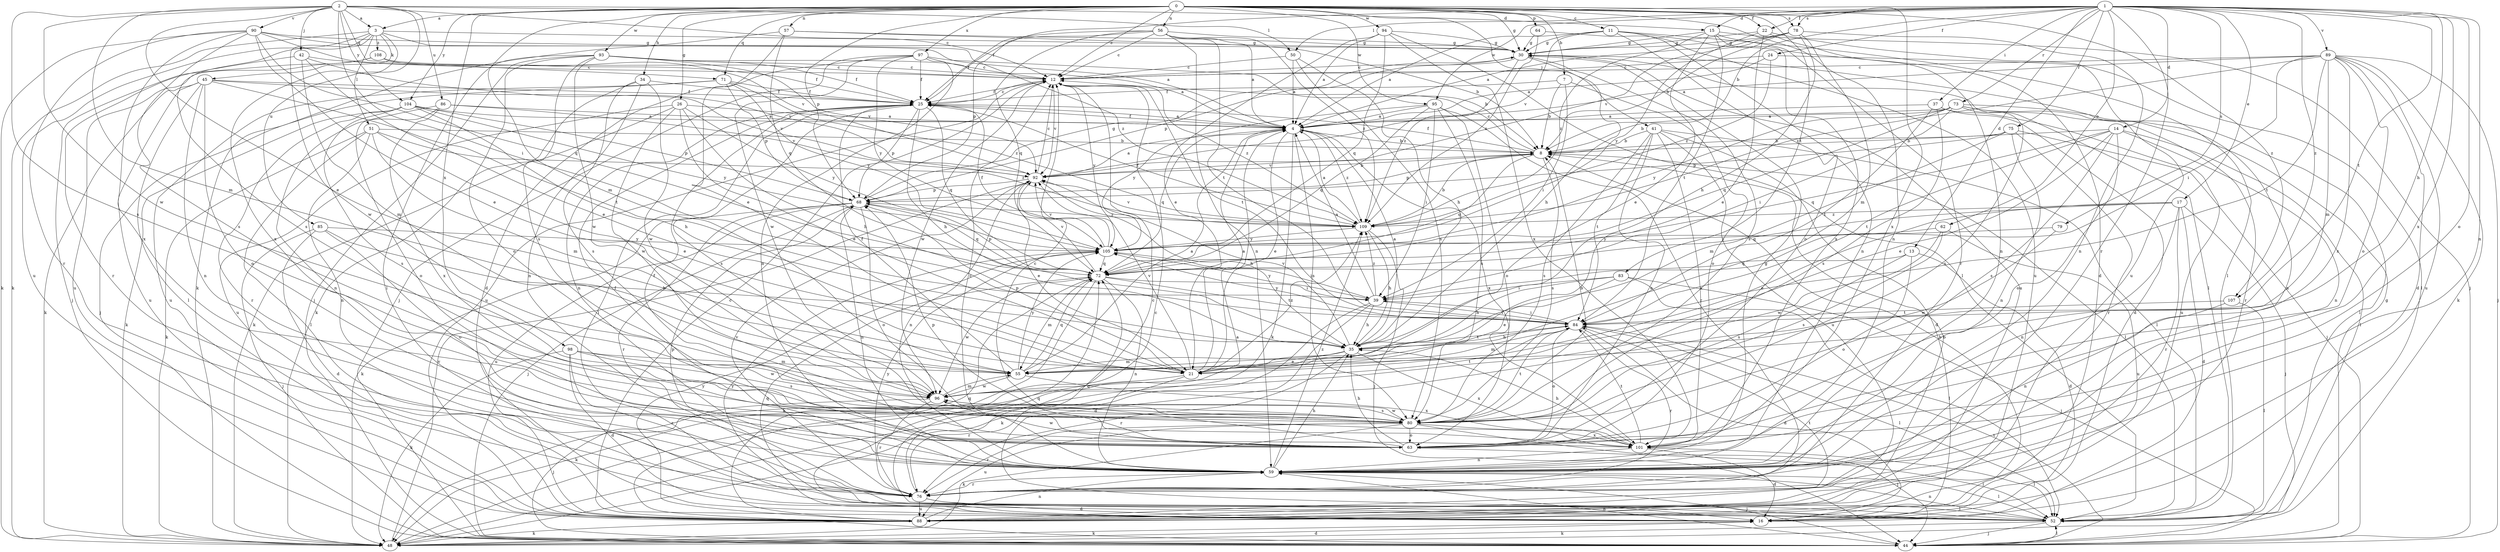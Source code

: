 strict digraph  {
0;
1;
2;
3;
4;
7;
8;
11;
12;
13;
14;
15;
16;
17;
21;
22;
24;
25;
26;
30;
34;
35;
37;
39;
41;
42;
44;
45;
48;
50;
51;
52;
55;
56;
57;
59;
62;
63;
64;
68;
71;
72;
73;
75;
76;
78;
79;
80;
83;
84;
85;
86;
88;
89;
90;
92;
93;
94;
95;
96;
97;
98;
101;
104;
105;
107;
108;
109;
0 -> 3  [label=a];
0 -> 7  [label=b];
0 -> 11  [label=c];
0 -> 12  [label=c];
0 -> 22  [label=f];
0 -> 26  [label=g];
0 -> 30  [label=g];
0 -> 34  [label=h];
0 -> 41  [label=j];
0 -> 55  [label=m];
0 -> 56  [label=n];
0 -> 57  [label=n];
0 -> 59  [label=n];
0 -> 64  [label=p];
0 -> 68  [label=p];
0 -> 71  [label=q];
0 -> 78  [label=s];
0 -> 83  [label=t];
0 -> 93  [label=w];
0 -> 94  [label=w];
0 -> 95  [label=w];
0 -> 97  [label=x];
0 -> 98  [label=x];
0 -> 101  [label=x];
0 -> 104  [label=y];
0 -> 107  [label=z];
1 -> 8  [label=b];
1 -> 13  [label=d];
1 -> 14  [label=d];
1 -> 15  [label=d];
1 -> 17  [label=e];
1 -> 22  [label=f];
1 -> 24  [label=f];
1 -> 25  [label=f];
1 -> 35  [label=h];
1 -> 37  [label=i];
1 -> 50  [label=l];
1 -> 59  [label=n];
1 -> 62  [label=o];
1 -> 63  [label=o];
1 -> 73  [label=r];
1 -> 75  [label=r];
1 -> 76  [label=r];
1 -> 78  [label=s];
1 -> 79  [label=s];
1 -> 84  [label=t];
1 -> 89  [label=v];
1 -> 95  [label=w];
1 -> 101  [label=x];
1 -> 107  [label=z];
2 -> 3  [label=a];
2 -> 12  [label=c];
2 -> 15  [label=d];
2 -> 21  [label=e];
2 -> 39  [label=i];
2 -> 42  [label=j];
2 -> 50  [label=l];
2 -> 55  [label=m];
2 -> 71  [label=q];
2 -> 80  [label=s];
2 -> 85  [label=u];
2 -> 86  [label=u];
2 -> 90  [label=v];
2 -> 96  [label=w];
2 -> 104  [label=y];
3 -> 30  [label=g];
3 -> 45  [label=k];
3 -> 48  [label=k];
3 -> 51  [label=l];
3 -> 80  [label=s];
3 -> 88  [label=u];
3 -> 96  [label=w];
3 -> 101  [label=x];
3 -> 108  [label=z];
3 -> 109  [label=z];
4 -> 8  [label=b];
4 -> 21  [label=e];
4 -> 25  [label=f];
4 -> 48  [label=k];
4 -> 72  [label=q];
4 -> 80  [label=s];
4 -> 101  [label=x];
4 -> 109  [label=z];
7 -> 8  [label=b];
7 -> 25  [label=f];
7 -> 39  [label=i];
7 -> 63  [label=o];
8 -> 12  [label=c];
8 -> 25  [label=f];
8 -> 52  [label=l];
8 -> 68  [label=p];
8 -> 72  [label=q];
8 -> 80  [label=s];
8 -> 92  [label=v];
11 -> 4  [label=a];
11 -> 16  [label=d];
11 -> 30  [label=g];
11 -> 52  [label=l];
11 -> 59  [label=n];
11 -> 63  [label=o];
11 -> 92  [label=v];
12 -> 25  [label=f];
12 -> 84  [label=t];
12 -> 88  [label=u];
12 -> 92  [label=v];
12 -> 96  [label=w];
12 -> 105  [label=y];
12 -> 109  [label=z];
13 -> 16  [label=d];
13 -> 63  [label=o];
13 -> 72  [label=q];
13 -> 80  [label=s];
14 -> 8  [label=b];
14 -> 21  [label=e];
14 -> 52  [label=l];
14 -> 59  [label=n];
14 -> 63  [label=o];
14 -> 72  [label=q];
14 -> 80  [label=s];
14 -> 84  [label=t];
15 -> 21  [label=e];
15 -> 30  [label=g];
15 -> 44  [label=j];
15 -> 76  [label=r];
15 -> 84  [label=t];
15 -> 101  [label=x];
15 -> 109  [label=z];
16 -> 8  [label=b];
16 -> 48  [label=k];
16 -> 72  [label=q];
16 -> 105  [label=y];
17 -> 16  [label=d];
17 -> 21  [label=e];
17 -> 44  [label=j];
17 -> 59  [label=n];
17 -> 72  [label=q];
17 -> 76  [label=r];
17 -> 109  [label=z];
21 -> 4  [label=a];
21 -> 48  [label=k];
21 -> 68  [label=p];
21 -> 76  [label=r];
21 -> 92  [label=v];
21 -> 109  [label=z];
22 -> 21  [label=e];
22 -> 30  [label=g];
22 -> 59  [label=n];
22 -> 88  [label=u];
22 -> 105  [label=y];
24 -> 4  [label=a];
24 -> 12  [label=c];
24 -> 52  [label=l];
24 -> 109  [label=z];
25 -> 4  [label=a];
25 -> 12  [label=c];
25 -> 35  [label=h];
25 -> 52  [label=l];
25 -> 59  [label=n];
25 -> 68  [label=p];
25 -> 72  [label=q];
25 -> 80  [label=s];
26 -> 4  [label=a];
26 -> 21  [label=e];
26 -> 35  [label=h];
26 -> 48  [label=k];
26 -> 88  [label=u];
26 -> 96  [label=w];
26 -> 105  [label=y];
30 -> 12  [label=c];
30 -> 35  [label=h];
30 -> 52  [label=l];
30 -> 68  [label=p];
30 -> 80  [label=s];
30 -> 88  [label=u];
30 -> 109  [label=z];
34 -> 25  [label=f];
34 -> 48  [label=k];
34 -> 59  [label=n];
34 -> 80  [label=s];
34 -> 96  [label=w];
35 -> 4  [label=a];
35 -> 21  [label=e];
35 -> 55  [label=m];
35 -> 76  [label=r];
35 -> 84  [label=t];
35 -> 92  [label=v];
35 -> 101  [label=x];
37 -> 4  [label=a];
37 -> 16  [label=d];
37 -> 80  [label=s];
37 -> 84  [label=t];
37 -> 88  [label=u];
39 -> 4  [label=a];
39 -> 16  [label=d];
39 -> 35  [label=h];
39 -> 48  [label=k];
39 -> 84  [label=t];
39 -> 105  [label=y];
39 -> 109  [label=z];
41 -> 8  [label=b];
41 -> 16  [label=d];
41 -> 52  [label=l];
41 -> 63  [label=o];
41 -> 80  [label=s];
41 -> 84  [label=t];
41 -> 88  [label=u];
41 -> 101  [label=x];
42 -> 12  [label=c];
42 -> 21  [label=e];
42 -> 55  [label=m];
42 -> 76  [label=r];
42 -> 92  [label=v];
44 -> 12  [label=c];
44 -> 30  [label=g];
44 -> 52  [label=l];
44 -> 59  [label=n];
44 -> 84  [label=t];
45 -> 25  [label=f];
45 -> 48  [label=k];
45 -> 52  [label=l];
45 -> 59  [label=n];
45 -> 63  [label=o];
45 -> 84  [label=t];
45 -> 88  [label=u];
45 -> 92  [label=v];
48 -> 4  [label=a];
48 -> 16  [label=d];
48 -> 92  [label=v];
50 -> 4  [label=a];
50 -> 12  [label=c];
50 -> 35  [label=h];
50 -> 80  [label=s];
51 -> 8  [label=b];
51 -> 21  [label=e];
51 -> 48  [label=k];
51 -> 52  [label=l];
51 -> 55  [label=m];
51 -> 59  [label=n];
51 -> 109  [label=z];
52 -> 12  [label=c];
52 -> 44  [label=j];
52 -> 48  [label=k];
52 -> 59  [label=n];
52 -> 72  [label=q];
55 -> 4  [label=a];
55 -> 25  [label=f];
55 -> 72  [label=q];
55 -> 96  [label=w];
55 -> 101  [label=x];
55 -> 105  [label=y];
56 -> 4  [label=a];
56 -> 12  [label=c];
56 -> 25  [label=f];
56 -> 30  [label=g];
56 -> 59  [label=n];
56 -> 68  [label=p];
56 -> 72  [label=q];
56 -> 84  [label=t];
56 -> 109  [label=z];
57 -> 8  [label=b];
57 -> 21  [label=e];
57 -> 30  [label=g];
57 -> 48  [label=k];
57 -> 72  [label=q];
59 -> 12  [label=c];
59 -> 25  [label=f];
59 -> 30  [label=g];
59 -> 35  [label=h];
59 -> 44  [label=j];
59 -> 52  [label=l];
59 -> 76  [label=r];
59 -> 109  [label=z];
62 -> 80  [label=s];
62 -> 88  [label=u];
62 -> 96  [label=w];
62 -> 105  [label=y];
63 -> 12  [label=c];
63 -> 25  [label=f];
63 -> 35  [label=h];
63 -> 52  [label=l];
63 -> 68  [label=p];
63 -> 96  [label=w];
64 -> 30  [label=g];
64 -> 88  [label=u];
64 -> 109  [label=z];
68 -> 30  [label=g];
68 -> 44  [label=j];
68 -> 48  [label=k];
68 -> 59  [label=n];
68 -> 63  [label=o];
68 -> 72  [label=q];
68 -> 76  [label=r];
68 -> 88  [label=u];
68 -> 109  [label=z];
71 -> 25  [label=f];
71 -> 44  [label=j];
71 -> 68  [label=p];
71 -> 88  [label=u];
71 -> 105  [label=y];
71 -> 109  [label=z];
72 -> 39  [label=i];
72 -> 48  [label=k];
72 -> 55  [label=m];
72 -> 59  [label=n];
72 -> 68  [label=p];
72 -> 84  [label=t];
72 -> 92  [label=v];
72 -> 96  [label=w];
73 -> 4  [label=a];
73 -> 8  [label=b];
73 -> 39  [label=i];
73 -> 52  [label=l];
73 -> 59  [label=n];
73 -> 72  [label=q];
73 -> 76  [label=r];
73 -> 80  [label=s];
73 -> 105  [label=y];
75 -> 8  [label=b];
75 -> 44  [label=j];
75 -> 55  [label=m];
75 -> 59  [label=n];
75 -> 68  [label=p];
75 -> 76  [label=r];
76 -> 16  [label=d];
76 -> 52  [label=l];
76 -> 68  [label=p];
76 -> 72  [label=q];
76 -> 88  [label=u];
76 -> 92  [label=v];
76 -> 105  [label=y];
78 -> 4  [label=a];
78 -> 8  [label=b];
78 -> 30  [label=g];
78 -> 35  [label=h];
78 -> 55  [label=m];
78 -> 59  [label=n];
78 -> 92  [label=v];
79 -> 96  [label=w];
79 -> 105  [label=y];
80 -> 8  [label=b];
80 -> 44  [label=j];
80 -> 48  [label=k];
80 -> 63  [label=o];
80 -> 76  [label=r];
80 -> 84  [label=t];
80 -> 88  [label=u];
80 -> 96  [label=w];
80 -> 101  [label=x];
83 -> 21  [label=e];
83 -> 35  [label=h];
83 -> 39  [label=i];
83 -> 44  [label=j];
83 -> 52  [label=l];
84 -> 16  [label=d];
84 -> 35  [label=h];
84 -> 39  [label=i];
84 -> 52  [label=l];
84 -> 55  [label=m];
84 -> 63  [label=o];
84 -> 76  [label=r];
84 -> 105  [label=y];
85 -> 16  [label=d];
85 -> 35  [label=h];
85 -> 44  [label=j];
85 -> 63  [label=o];
85 -> 105  [label=y];
86 -> 4  [label=a];
86 -> 59  [label=n];
86 -> 63  [label=o];
86 -> 92  [label=v];
86 -> 101  [label=x];
88 -> 8  [label=b];
88 -> 12  [label=c];
88 -> 48  [label=k];
88 -> 59  [label=n];
88 -> 72  [label=q];
88 -> 84  [label=t];
88 -> 105  [label=y];
89 -> 4  [label=a];
89 -> 12  [label=c];
89 -> 16  [label=d];
89 -> 39  [label=i];
89 -> 44  [label=j];
89 -> 48  [label=k];
89 -> 55  [label=m];
89 -> 63  [label=o];
89 -> 84  [label=t];
89 -> 88  [label=u];
89 -> 101  [label=x];
89 -> 109  [label=z];
90 -> 4  [label=a];
90 -> 21  [label=e];
90 -> 30  [label=g];
90 -> 48  [label=k];
90 -> 72  [label=q];
90 -> 76  [label=r];
90 -> 80  [label=s];
90 -> 92  [label=v];
90 -> 101  [label=x];
92 -> 4  [label=a];
92 -> 8  [label=b];
92 -> 12  [label=c];
92 -> 21  [label=e];
92 -> 35  [label=h];
92 -> 59  [label=n];
92 -> 68  [label=p];
93 -> 4  [label=a];
93 -> 12  [label=c];
93 -> 25  [label=f];
93 -> 44  [label=j];
93 -> 52  [label=l];
93 -> 63  [label=o];
93 -> 80  [label=s];
93 -> 92  [label=v];
93 -> 96  [label=w];
94 -> 4  [label=a];
94 -> 21  [label=e];
94 -> 30  [label=g];
94 -> 52  [label=l];
94 -> 72  [label=q];
94 -> 101  [label=x];
95 -> 4  [label=a];
95 -> 39  [label=i];
95 -> 63  [label=o];
95 -> 72  [label=q];
95 -> 76  [label=r];
95 -> 80  [label=s];
95 -> 105  [label=y];
96 -> 44  [label=j];
96 -> 55  [label=m];
96 -> 76  [label=r];
96 -> 80  [label=s];
96 -> 84  [label=t];
97 -> 8  [label=b];
97 -> 12  [label=c];
97 -> 16  [label=d];
97 -> 25  [label=f];
97 -> 44  [label=j];
97 -> 59  [label=n];
97 -> 96  [label=w];
97 -> 105  [label=y];
98 -> 16  [label=d];
98 -> 48  [label=k];
98 -> 55  [label=m];
98 -> 76  [label=r];
98 -> 80  [label=s];
98 -> 96  [label=w];
101 -> 16  [label=d];
101 -> 35  [label=h];
101 -> 52  [label=l];
101 -> 59  [label=n];
101 -> 84  [label=t];
104 -> 4  [label=a];
104 -> 35  [label=h];
104 -> 48  [label=k];
104 -> 68  [label=p];
104 -> 76  [label=r];
104 -> 80  [label=s];
104 -> 105  [label=y];
105 -> 25  [label=f];
105 -> 39  [label=i];
105 -> 72  [label=q];
105 -> 92  [label=v];
107 -> 52  [label=l];
107 -> 59  [label=n];
107 -> 84  [label=t];
108 -> 12  [label=c];
108 -> 25  [label=f];
108 -> 44  [label=j];
108 -> 88  [label=u];
109 -> 4  [label=a];
109 -> 8  [label=b];
109 -> 25  [label=f];
109 -> 35  [label=h];
109 -> 44  [label=j];
109 -> 92  [label=v];
109 -> 105  [label=y];
}
